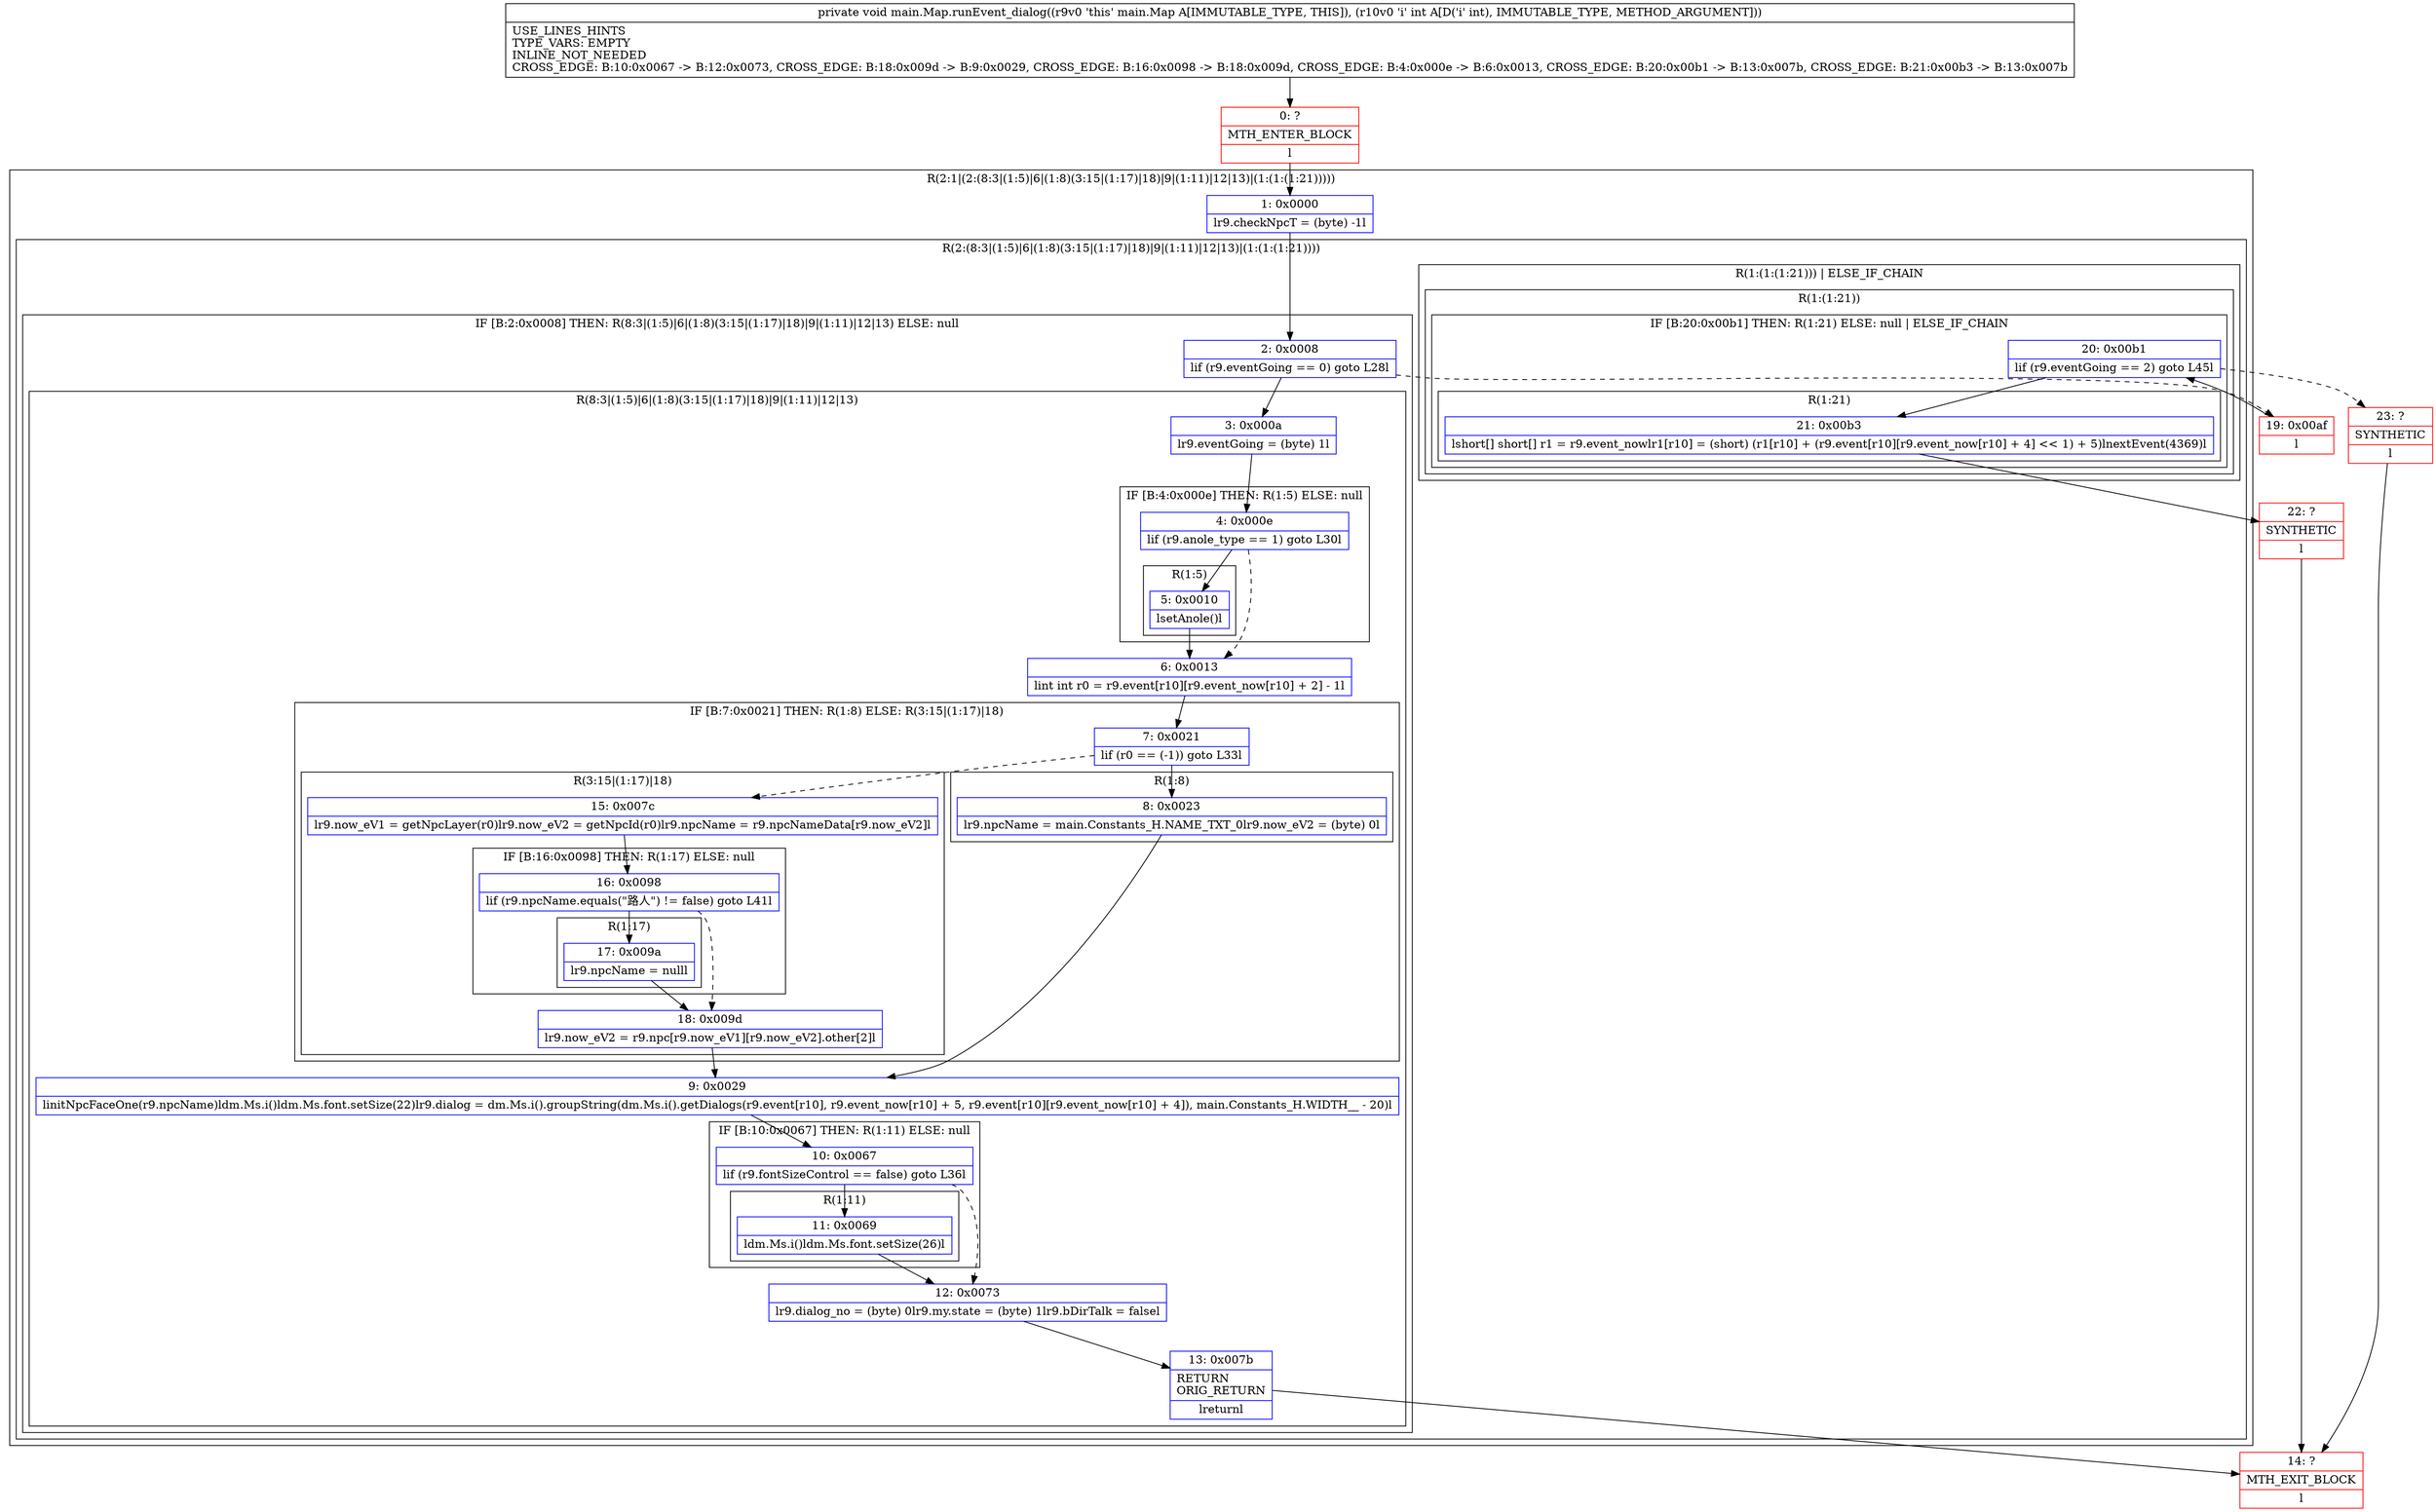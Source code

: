 digraph "CFG formain.Map.runEvent_dialog(I)V" {
subgraph cluster_Region_1601915185 {
label = "R(2:1|(2:(8:3|(1:5)|6|(1:8)(3:15|(1:17)|18)|9|(1:11)|12|13)|(1:(1:(1:21)))))";
node [shape=record,color=blue];
Node_1 [shape=record,label="{1\:\ 0x0000|lr9.checkNpcT = (byte) \-1l}"];
subgraph cluster_Region_1692279293 {
label = "R(2:(8:3|(1:5)|6|(1:8)(3:15|(1:17)|18)|9|(1:11)|12|13)|(1:(1:(1:21))))";
node [shape=record,color=blue];
subgraph cluster_IfRegion_540011866 {
label = "IF [B:2:0x0008] THEN: R(8:3|(1:5)|6|(1:8)(3:15|(1:17)|18)|9|(1:11)|12|13) ELSE: null";
node [shape=record,color=blue];
Node_2 [shape=record,label="{2\:\ 0x0008|lif (r9.eventGoing == 0) goto L28l}"];
subgraph cluster_Region_1920362932 {
label = "R(8:3|(1:5)|6|(1:8)(3:15|(1:17)|18)|9|(1:11)|12|13)";
node [shape=record,color=blue];
Node_3 [shape=record,label="{3\:\ 0x000a|lr9.eventGoing = (byte) 1l}"];
subgraph cluster_IfRegion_1295912924 {
label = "IF [B:4:0x000e] THEN: R(1:5) ELSE: null";
node [shape=record,color=blue];
Node_4 [shape=record,label="{4\:\ 0x000e|lif (r9.anole_type == 1) goto L30l}"];
subgraph cluster_Region_1208608139 {
label = "R(1:5)";
node [shape=record,color=blue];
Node_5 [shape=record,label="{5\:\ 0x0010|lsetAnole()l}"];
}
}
Node_6 [shape=record,label="{6\:\ 0x0013|lint int r0 = r9.event[r10][r9.event_now[r10] + 2] \- 1l}"];
subgraph cluster_IfRegion_557225243 {
label = "IF [B:7:0x0021] THEN: R(1:8) ELSE: R(3:15|(1:17)|18)";
node [shape=record,color=blue];
Node_7 [shape=record,label="{7\:\ 0x0021|lif (r0 == (\-1)) goto L33l}"];
subgraph cluster_Region_1565385918 {
label = "R(1:8)";
node [shape=record,color=blue];
Node_8 [shape=record,label="{8\:\ 0x0023|lr9.npcName = main.Constants_H.NAME_TXT_0lr9.now_eV2 = (byte) 0l}"];
}
subgraph cluster_Region_1474761444 {
label = "R(3:15|(1:17)|18)";
node [shape=record,color=blue];
Node_15 [shape=record,label="{15\:\ 0x007c|lr9.now_eV1 = getNpcLayer(r0)lr9.now_eV2 = getNpcId(r0)lr9.npcName = r9.npcNameData[r9.now_eV2]l}"];
subgraph cluster_IfRegion_39294832 {
label = "IF [B:16:0x0098] THEN: R(1:17) ELSE: null";
node [shape=record,color=blue];
Node_16 [shape=record,label="{16\:\ 0x0098|lif (r9.npcName.equals(\"路人\") != false) goto L41l}"];
subgraph cluster_Region_1059731465 {
label = "R(1:17)";
node [shape=record,color=blue];
Node_17 [shape=record,label="{17\:\ 0x009a|lr9.npcName = nulll}"];
}
}
Node_18 [shape=record,label="{18\:\ 0x009d|lr9.now_eV2 = r9.npc[r9.now_eV1][r9.now_eV2].other[2]l}"];
}
}
Node_9 [shape=record,label="{9\:\ 0x0029|linitNpcFaceOne(r9.npcName)ldm.Ms.i()ldm.Ms.font.setSize(22)lr9.dialog = dm.Ms.i().groupString(dm.Ms.i().getDialogs(r9.event[r10], r9.event_now[r10] + 5, r9.event[r10][r9.event_now[r10] + 4]), main.Constants_H.WIDTH__ \- 20)l}"];
subgraph cluster_IfRegion_948479962 {
label = "IF [B:10:0x0067] THEN: R(1:11) ELSE: null";
node [shape=record,color=blue];
Node_10 [shape=record,label="{10\:\ 0x0067|lif (r9.fontSizeControl == false) goto L36l}"];
subgraph cluster_Region_181587041 {
label = "R(1:11)";
node [shape=record,color=blue];
Node_11 [shape=record,label="{11\:\ 0x0069|ldm.Ms.i()ldm.Ms.font.setSize(26)l}"];
}
}
Node_12 [shape=record,label="{12\:\ 0x0073|lr9.dialog_no = (byte) 0lr9.my.state = (byte) 1lr9.bDirTalk = falsel}"];
Node_13 [shape=record,label="{13\:\ 0x007b|RETURN\lORIG_RETURN\l|lreturnl}"];
}
}
subgraph cluster_Region_880813660 {
label = "R(1:(1:(1:21))) | ELSE_IF_CHAIN\l";
node [shape=record,color=blue];
subgraph cluster_Region_1510259381 {
label = "R(1:(1:21))";
node [shape=record,color=blue];
subgraph cluster_IfRegion_659517528 {
label = "IF [B:20:0x00b1] THEN: R(1:21) ELSE: null | ELSE_IF_CHAIN\l";
node [shape=record,color=blue];
Node_20 [shape=record,label="{20\:\ 0x00b1|lif (r9.eventGoing == 2) goto L45l}"];
subgraph cluster_Region_1732729202 {
label = "R(1:21)";
node [shape=record,color=blue];
Node_21 [shape=record,label="{21\:\ 0x00b3|lshort[] short[] r1 = r9.event_nowlr1[r10] = (short) (r1[r10] + (r9.event[r10][r9.event_now[r10] + 4] \<\< 1) + 5)lnextEvent(4369)l}"];
}
}
}
}
}
}
Node_0 [shape=record,color=red,label="{0\:\ ?|MTH_ENTER_BLOCK\l|l}"];
Node_14 [shape=record,color=red,label="{14\:\ ?|MTH_EXIT_BLOCK\l|l}"];
Node_19 [shape=record,color=red,label="{19\:\ 0x00af|l}"];
Node_22 [shape=record,color=red,label="{22\:\ ?|SYNTHETIC\l|l}"];
Node_23 [shape=record,color=red,label="{23\:\ ?|SYNTHETIC\l|l}"];
MethodNode[shape=record,label="{private void main.Map.runEvent_dialog((r9v0 'this' main.Map A[IMMUTABLE_TYPE, THIS]), (r10v0 'i' int A[D('i' int), IMMUTABLE_TYPE, METHOD_ARGUMENT]))  | USE_LINES_HINTS\lTYPE_VARS: EMPTY\lINLINE_NOT_NEEDED\lCROSS_EDGE: B:10:0x0067 \-\> B:12:0x0073, CROSS_EDGE: B:18:0x009d \-\> B:9:0x0029, CROSS_EDGE: B:16:0x0098 \-\> B:18:0x009d, CROSS_EDGE: B:4:0x000e \-\> B:6:0x0013, CROSS_EDGE: B:20:0x00b1 \-\> B:13:0x007b, CROSS_EDGE: B:21:0x00b3 \-\> B:13:0x007b\l}"];
MethodNode -> Node_0;
Node_1 -> Node_2;
Node_2 -> Node_3;
Node_2 -> Node_19[style=dashed];
Node_3 -> Node_4;
Node_4 -> Node_5;
Node_4 -> Node_6[style=dashed];
Node_5 -> Node_6;
Node_6 -> Node_7;
Node_7 -> Node_8;
Node_7 -> Node_15[style=dashed];
Node_8 -> Node_9;
Node_15 -> Node_16;
Node_16 -> Node_17;
Node_16 -> Node_18[style=dashed];
Node_17 -> Node_18;
Node_18 -> Node_9;
Node_9 -> Node_10;
Node_10 -> Node_11;
Node_10 -> Node_12[style=dashed];
Node_11 -> Node_12;
Node_12 -> Node_13;
Node_13 -> Node_14;
Node_20 -> Node_21;
Node_20 -> Node_23[style=dashed];
Node_21 -> Node_22;
Node_0 -> Node_1;
Node_19 -> Node_20;
Node_22 -> Node_14;
Node_23 -> Node_14;
}

